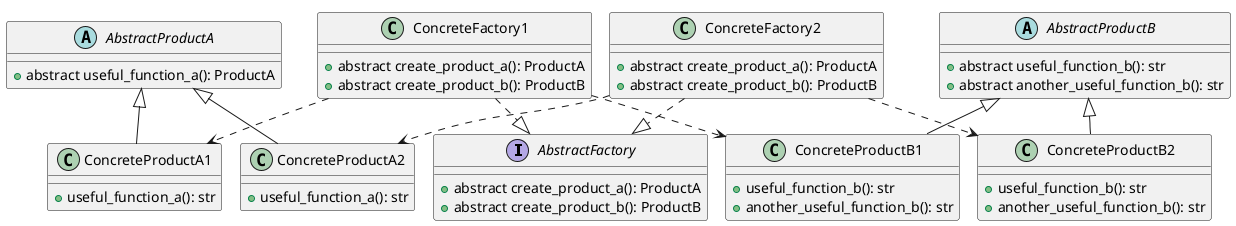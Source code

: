 'https://plantuml.com/en/class-diagram
@startuml
!pragma layout smetana

interface AbstractFactory {
  + abstract create_product_a(): ProductA
  + abstract create_product_b(): ProductB
}

class ConcreteFactory1 {
  + abstract create_product_a(): ProductA
  + abstract create_product_b(): ProductB
}

class ConcreteFactory2 {
  + abstract create_product_a(): ProductA
  + abstract create_product_b(): ProductB
}

abstract class AbstractProductA {
  + abstract useful_function_a(): ProductA
}

class ConcreteProductA1 {
  + useful_function_a(): str
}

class ConcreteProductA2 {
  + useful_function_a(): str
}

abstract class AbstractProductB {
  + abstract useful_function_b(): str
  + abstract another_useful_function_b(): str
}

class ConcreteProductB1 {
  + useful_function_b(): str
  + another_useful_function_b(): str
}

class ConcreteProductB2 {
  + useful_function_b(): str
  + another_useful_function_b(): str
}

ConcreteFactory1 ..|> AbstractFactory
ConcreteFactory2 ..|> AbstractFactory

ConcreteFactory1 ..> ConcreteProductA1
ConcreteFactory1 ..> ConcreteProductB1

ConcreteFactory2 ..> ConcreteProductA2
ConcreteFactory2 ..> ConcreteProductB2

AbstractProductA <|-- ConcreteProductA1
AbstractProductA <|-- ConcreteProductA2

AbstractProductB <|-- ConcreteProductB1
AbstractProductB <|-- ConcreteProductB2

@enduml
